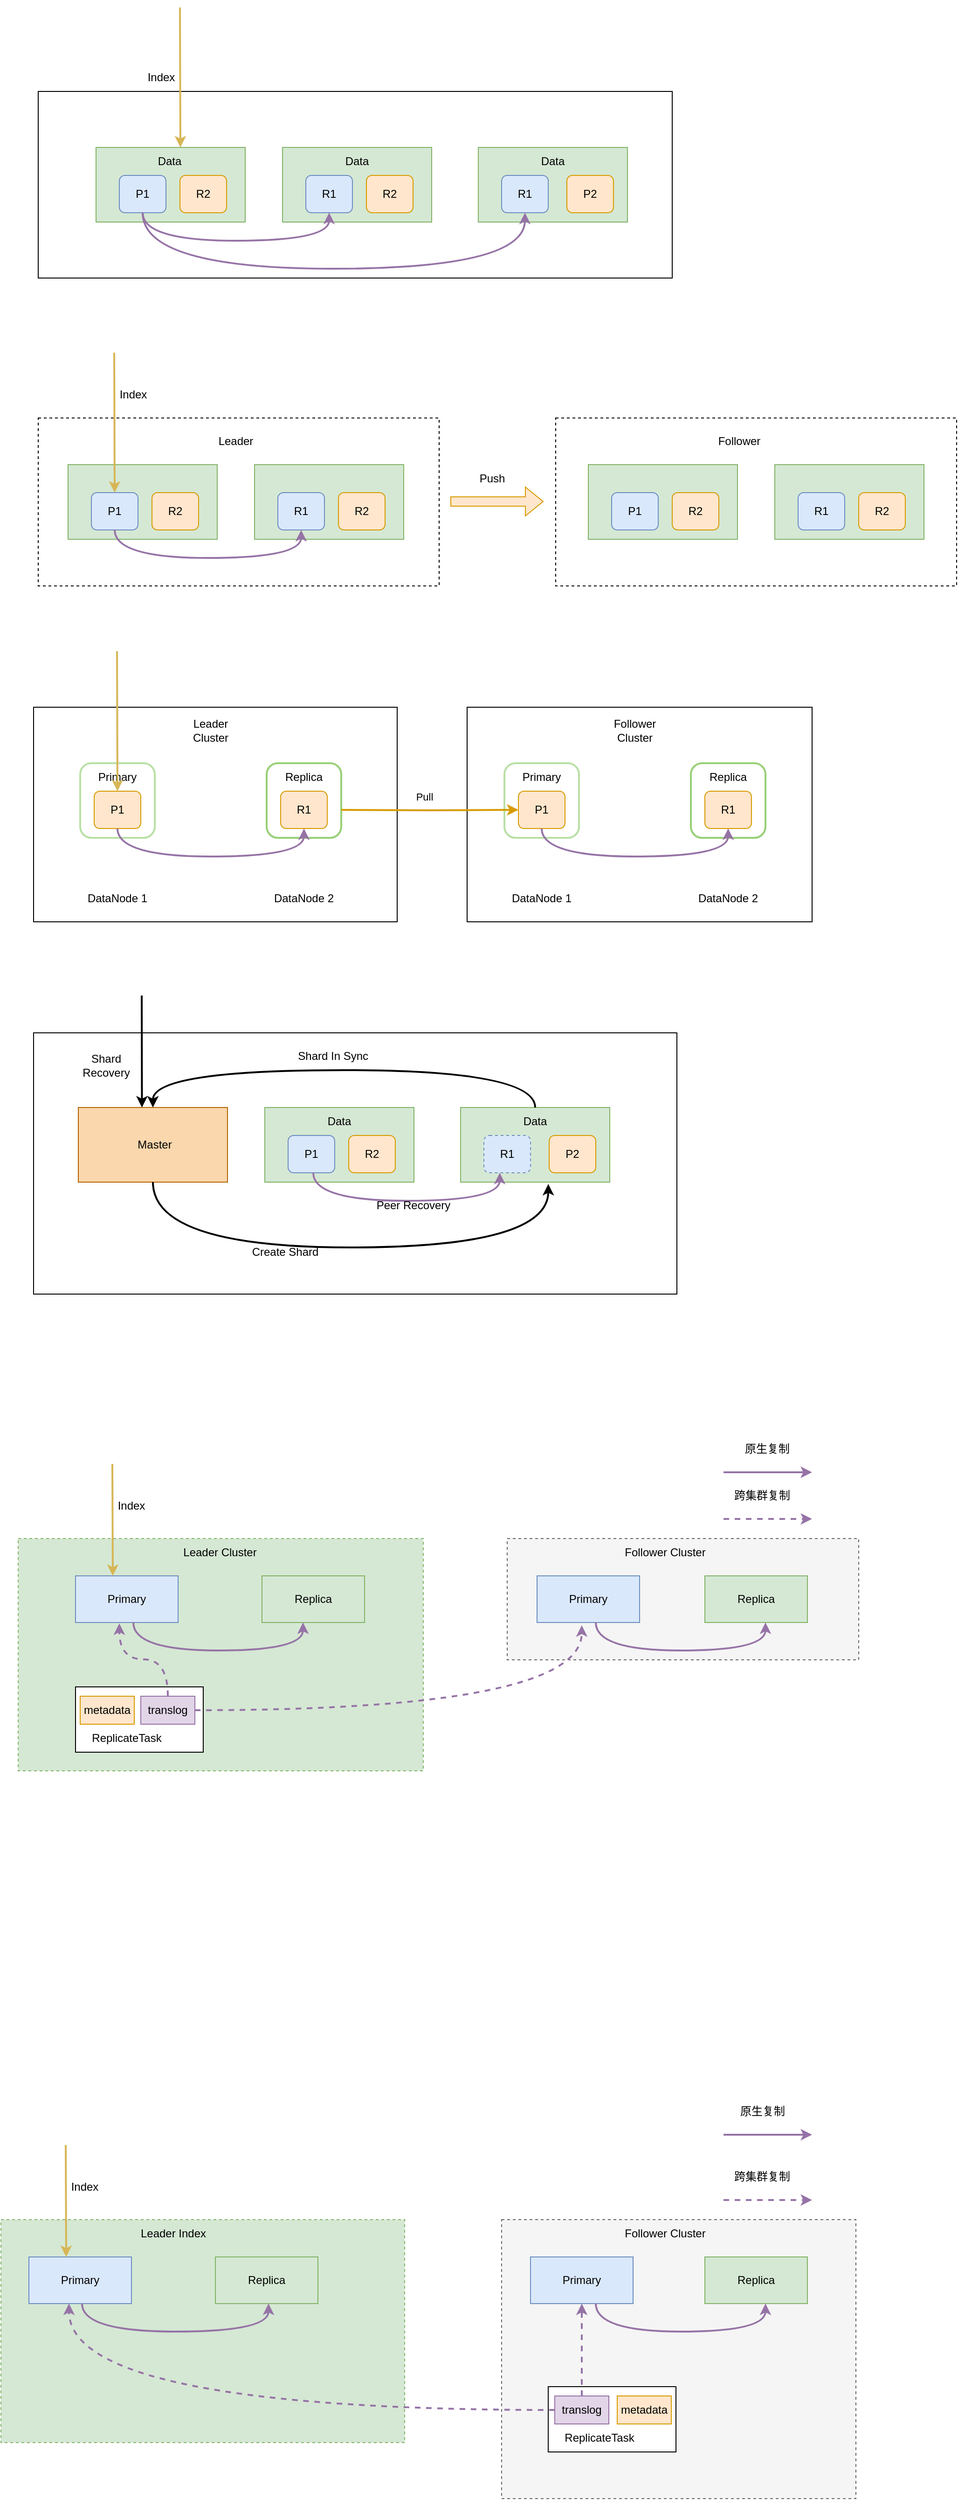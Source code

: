 <mxfile version="21.1.1" type="github">
  <diagram id="AtrstPY0V7HxoUcE3dy3" name="第 1 页">
    <mxGraphModel dx="1434" dy="796" grid="1" gridSize="10" guides="1" tooltips="1" connect="1" arrows="1" fold="1" page="1" pageScale="1" pageWidth="1654" pageHeight="1169" math="0" shadow="0">
      <root>
        <mxCell id="0" />
        <mxCell id="1" parent="0" />
        <mxCell id="Vk5F-5nG-Ed0SxYbWAs5-1" value="" style="rounded=0;whiteSpace=wrap;html=1;dashed=1;fillColor=#d5e8d4;strokeColor=#82b366;" vertex="1" parent="1">
          <mxGeometry x="145.5" y="1751" width="434.5" height="249" as="geometry" />
        </mxCell>
        <mxCell id="CKTPbQGQrNcC_k1f2yZR-48" value="" style="rounded=0;whiteSpace=wrap;html=1;dashed=1;fillColor=#d5e8d4;strokeColor=#82b366;" parent="1" vertex="1">
          <mxGeometry x="127" y="2481" width="433" height="239" as="geometry" />
        </mxCell>
        <mxCell id="CKTPbQGQrNcC_k1f2yZR-24" value="" style="rounded=0;whiteSpace=wrap;html=1;" parent="1" vertex="1">
          <mxGeometry x="207" y="1910" width="137" height="70" as="geometry" />
        </mxCell>
        <mxCell id="0O9efqCw_1QqfNNBije2-1" value="" style="rounded=0;whiteSpace=wrap;html=1;dashed=1;" parent="1" vertex="1">
          <mxGeometry x="722" y="550" width="430" height="180" as="geometry" />
        </mxCell>
        <mxCell id="0O9efqCw_1QqfNNBije2-2" value="" style="rounded=0;whiteSpace=wrap;html=1;dashed=1;" parent="1" vertex="1">
          <mxGeometry x="167" y="550" width="430" height="180" as="geometry" />
        </mxCell>
        <mxCell id="0O9efqCw_1QqfNNBije2-3" value="" style="rounded=0;whiteSpace=wrap;html=1;" parent="1" vertex="1">
          <mxGeometry x="162" y="1209" width="690" height="280" as="geometry" />
        </mxCell>
        <mxCell id="0O9efqCw_1QqfNNBije2-4" value="" style="rounded=0;whiteSpace=wrap;html=1;" parent="1" vertex="1">
          <mxGeometry x="167" y="200" width="680" height="200" as="geometry" />
        </mxCell>
        <mxCell id="0O9efqCw_1QqfNNBije2-5" value="" style="rounded=0;whiteSpace=wrap;html=1;fillColor=#d5e8d4;strokeColor=#82b366;" parent="1" vertex="1">
          <mxGeometry x="639" y="260" width="160" height="80" as="geometry" />
        </mxCell>
        <mxCell id="0O9efqCw_1QqfNNBije2-6" value="" style="rounded=0;whiteSpace=wrap;html=1;fillColor=#d5e8d4;strokeColor=#82b366;" parent="1" vertex="1">
          <mxGeometry x="429" y="260" width="160" height="80" as="geometry" />
        </mxCell>
        <mxCell id="0O9efqCw_1QqfNNBije2-7" value="" style="rounded=0;whiteSpace=wrap;html=1;fillColor=#d5e8d4;strokeColor=#82b366;" parent="1" vertex="1">
          <mxGeometry x="229" y="260" width="160" height="80" as="geometry" />
        </mxCell>
        <mxCell id="0O9efqCw_1QqfNNBije2-8" value="P1" style="rounded=1;whiteSpace=wrap;html=1;fillColor=#dae8fc;strokeColor=#6c8ebf;" parent="1" vertex="1">
          <mxGeometry x="254" y="290" width="50" height="40" as="geometry" />
        </mxCell>
        <mxCell id="0O9efqCw_1QqfNNBije2-9" value="R1" style="rounded=1;whiteSpace=wrap;html=1;fillColor=#dae8fc;strokeColor=#6c8ebf;" parent="1" vertex="1">
          <mxGeometry x="454" y="290" width="50" height="40" as="geometry" />
        </mxCell>
        <mxCell id="0O9efqCw_1QqfNNBije2-10" value="R1" style="rounded=1;whiteSpace=wrap;html=1;fillColor=#dae8fc;strokeColor=#6c8ebf;" parent="1" vertex="1">
          <mxGeometry x="664" y="290" width="50" height="40" as="geometry" />
        </mxCell>
        <mxCell id="0O9efqCw_1QqfNNBije2-11" value="" style="endArrow=classic;html=1;rounded=0;entryX=0.5;entryY=1;entryDx=0;entryDy=0;fillColor=#fff2cc;strokeColor=#d6b656;strokeWidth=2;" parent="1" edge="1">
          <mxGeometry width="50" height="50" relative="1" as="geometry">
            <mxPoint x="319" y="110" as="sourcePoint" />
            <mxPoint x="319.5" y="260" as="targetPoint" />
          </mxGeometry>
        </mxCell>
        <mxCell id="0O9efqCw_1QqfNNBije2-12" style="edgeStyle=orthogonalEdgeStyle;orthogonalLoop=1;jettySize=auto;html=1;exitX=0.5;exitY=1;exitDx=0;exitDy=0;entryX=0.5;entryY=1;entryDx=0;entryDy=0;elbow=vertical;curved=1;fillColor=#e1d5e7;strokeColor=#9673a6;strokeWidth=2;" parent="1" source="0O9efqCw_1QqfNNBije2-8" target="0O9efqCw_1QqfNNBije2-10" edge="1">
          <mxGeometry relative="1" as="geometry">
            <Array as="points">
              <mxPoint x="279" y="390" />
              <mxPoint x="689" y="390" />
            </Array>
          </mxGeometry>
        </mxCell>
        <mxCell id="0O9efqCw_1QqfNNBije2-13" style="edgeStyle=orthogonalEdgeStyle;curved=1;orthogonalLoop=1;jettySize=auto;html=1;exitX=0.5;exitY=1;exitDx=0;exitDy=0;elbow=vertical;fillColor=#e1d5e7;strokeColor=#9673a6;strokeWidth=2;" parent="1" source="0O9efqCw_1QqfNNBije2-8" edge="1">
          <mxGeometry relative="1" as="geometry">
            <mxPoint x="479" y="330" as="targetPoint" />
            <Array as="points">
              <mxPoint x="279" y="360" />
              <mxPoint x="479" y="360" />
            </Array>
          </mxGeometry>
        </mxCell>
        <mxCell id="0O9efqCw_1QqfNNBije2-14" value="" style="rounded=0;whiteSpace=wrap;html=1;strokeWidth=1;" parent="1" vertex="1">
          <mxGeometry x="162" y="860" width="390" height="230" as="geometry" />
        </mxCell>
        <mxCell id="0O9efqCw_1QqfNNBije2-15" value="" style="whiteSpace=wrap;html=1;aspect=fixed;strokeWidth=2;strokeColor=#B9E0A5;rounded=1;" parent="1" vertex="1">
          <mxGeometry x="212" y="920" width="80" height="80" as="geometry" />
        </mxCell>
        <mxCell id="0O9efqCw_1QqfNNBije2-16" value="P1" style="rounded=1;whiteSpace=wrap;html=1;fillColor=#ffe6cc;strokeColor=#d79b00;" parent="1" vertex="1">
          <mxGeometry x="227" y="950" width="50" height="40" as="geometry" />
        </mxCell>
        <mxCell id="0O9efqCw_1QqfNNBije2-17" value="Primary" style="text;html=1;strokeColor=none;fillColor=none;align=center;verticalAlign=middle;whiteSpace=wrap;rounded=0;" parent="1" vertex="1">
          <mxGeometry x="222" y="920" width="60" height="30" as="geometry" />
        </mxCell>
        <mxCell id="0O9efqCw_1QqfNNBije2-18" value="" style="whiteSpace=wrap;html=1;aspect=fixed;rounded=1;strokeWidth=2;strokeColor=#97D077;" parent="1" vertex="1">
          <mxGeometry x="412" y="920" width="80" height="80" as="geometry" />
        </mxCell>
        <mxCell id="0O9efqCw_1QqfNNBije2-19" value="Replica" style="text;html=1;strokeColor=none;fillColor=none;align=center;verticalAlign=middle;whiteSpace=wrap;rounded=0;" parent="1" vertex="1">
          <mxGeometry x="422" y="920" width="60" height="30" as="geometry" />
        </mxCell>
        <mxCell id="0O9efqCw_1QqfNNBije2-20" value="R1" style="rounded=1;whiteSpace=wrap;html=1;fillColor=#ffe6cc;strokeColor=#d79b00;" parent="1" vertex="1">
          <mxGeometry x="427" y="950" width="50" height="40" as="geometry" />
        </mxCell>
        <mxCell id="0O9efqCw_1QqfNNBije2-21" value="" style="endArrow=classic;html=1;rounded=0;entryX=0.5;entryY=1;entryDx=0;entryDy=0;fillColor=#fff2cc;strokeColor=#d6b656;strokeWidth=2;" parent="1" target="0O9efqCw_1QqfNNBije2-17" edge="1">
          <mxGeometry width="50" height="50" relative="1" as="geometry">
            <mxPoint x="251.5" y="800" as="sourcePoint" />
            <mxPoint x="251.5" y="920" as="targetPoint" />
          </mxGeometry>
        </mxCell>
        <mxCell id="0O9efqCw_1QqfNNBije2-22" style="edgeStyle=orthogonalEdgeStyle;curved=1;orthogonalLoop=1;jettySize=auto;html=1;exitX=0.5;exitY=1;exitDx=0;exitDy=0;elbow=vertical;fillColor=#e1d5e7;strokeColor=#9673a6;strokeWidth=2;" parent="1" source="0O9efqCw_1QqfNNBije2-16" edge="1">
          <mxGeometry relative="1" as="geometry">
            <mxPoint x="452" y="990" as="targetPoint" />
            <Array as="points">
              <mxPoint x="252" y="1020" />
              <mxPoint x="452" y="1020" />
            </Array>
          </mxGeometry>
        </mxCell>
        <mxCell id="0O9efqCw_1QqfNNBije2-23" value="DataNode 1" style="text;html=1;strokeColor=none;fillColor=none;align=center;verticalAlign=middle;whiteSpace=wrap;rounded=0;strokeWidth=2;" parent="1" vertex="1">
          <mxGeometry x="212" y="1050" width="80" height="30" as="geometry" />
        </mxCell>
        <mxCell id="0O9efqCw_1QqfNNBije2-24" value="DataNode 2" style="text;html=1;strokeColor=none;fillColor=none;align=center;verticalAlign=middle;whiteSpace=wrap;rounded=0;strokeWidth=2;" parent="1" vertex="1">
          <mxGeometry x="412" y="1050" width="80" height="30" as="geometry" />
        </mxCell>
        <mxCell id="0O9efqCw_1QqfNNBije2-25" value="Leader Cluster" style="text;html=1;strokeColor=none;fillColor=none;align=center;verticalAlign=middle;whiteSpace=wrap;rounded=0;strokeWidth=2;" parent="1" vertex="1">
          <mxGeometry x="322" y="870" width="60" height="30" as="geometry" />
        </mxCell>
        <mxCell id="0O9efqCw_1QqfNNBije2-26" value="" style="rounded=0;whiteSpace=wrap;html=1;strokeWidth=1;" parent="1" vertex="1">
          <mxGeometry x="627" y="860" width="370" height="230" as="geometry" />
        </mxCell>
        <mxCell id="0O9efqCw_1QqfNNBije2-27" value="" style="whiteSpace=wrap;html=1;aspect=fixed;strokeWidth=2;strokeColor=#B9E0A5;rounded=1;" parent="1" vertex="1">
          <mxGeometry x="667" y="920" width="80" height="80" as="geometry" />
        </mxCell>
        <mxCell id="0O9efqCw_1QqfNNBije2-28" value="P1" style="rounded=1;whiteSpace=wrap;html=1;fillColor=#ffe6cc;strokeColor=#d79b00;" parent="1" vertex="1">
          <mxGeometry x="682" y="950" width="50" height="40" as="geometry" />
        </mxCell>
        <mxCell id="0O9efqCw_1QqfNNBije2-29" value="Primary" style="text;html=1;strokeColor=none;fillColor=none;align=center;verticalAlign=middle;whiteSpace=wrap;rounded=0;" parent="1" vertex="1">
          <mxGeometry x="677" y="920" width="60" height="30" as="geometry" />
        </mxCell>
        <mxCell id="0O9efqCw_1QqfNNBije2-30" value="" style="whiteSpace=wrap;html=1;aspect=fixed;rounded=1;strokeWidth=2;strokeColor=#97D077;" parent="1" vertex="1">
          <mxGeometry x="867" y="920" width="80" height="80" as="geometry" />
        </mxCell>
        <mxCell id="0O9efqCw_1QqfNNBije2-31" value="Replica" style="text;html=1;strokeColor=none;fillColor=none;align=center;verticalAlign=middle;whiteSpace=wrap;rounded=0;" parent="1" vertex="1">
          <mxGeometry x="877" y="920" width="60" height="30" as="geometry" />
        </mxCell>
        <mxCell id="0O9efqCw_1QqfNNBije2-32" value="R1" style="rounded=1;whiteSpace=wrap;html=1;fillColor=#ffe6cc;strokeColor=#d79b00;" parent="1" vertex="1">
          <mxGeometry x="882" y="950" width="50" height="40" as="geometry" />
        </mxCell>
        <mxCell id="0O9efqCw_1QqfNNBije2-33" style="edgeStyle=orthogonalEdgeStyle;curved=1;orthogonalLoop=1;jettySize=auto;html=1;exitX=0.5;exitY=1;exitDx=0;exitDy=0;elbow=vertical;fillColor=#e1d5e7;strokeColor=#9673a6;strokeWidth=2;" parent="1" source="0O9efqCw_1QqfNNBije2-28" edge="1">
          <mxGeometry relative="1" as="geometry">
            <mxPoint x="907" y="990" as="targetPoint" />
            <Array as="points">
              <mxPoint x="707" y="1020" />
              <mxPoint x="907" y="1020" />
            </Array>
          </mxGeometry>
        </mxCell>
        <mxCell id="0O9efqCw_1QqfNNBije2-34" value="DataNode 1" style="text;html=1;strokeColor=none;fillColor=none;align=center;verticalAlign=middle;whiteSpace=wrap;rounded=0;strokeWidth=2;" parent="1" vertex="1">
          <mxGeometry x="667" y="1050" width="80" height="30" as="geometry" />
        </mxCell>
        <mxCell id="0O9efqCw_1QqfNNBije2-35" value="DataNode 2" style="text;html=1;strokeColor=none;fillColor=none;align=center;verticalAlign=middle;whiteSpace=wrap;rounded=0;strokeWidth=2;" parent="1" vertex="1">
          <mxGeometry x="867" y="1050" width="80" height="30" as="geometry" />
        </mxCell>
        <mxCell id="0O9efqCw_1QqfNNBije2-36" value="Follower&lt;br&gt;Cluster" style="text;html=1;strokeColor=none;fillColor=none;align=center;verticalAlign=middle;whiteSpace=wrap;rounded=0;strokeWidth=2;" parent="1" vertex="1">
          <mxGeometry x="777" y="870" width="60" height="30" as="geometry" />
        </mxCell>
        <mxCell id="0O9efqCw_1QqfNNBije2-37" style="edgeStyle=orthogonalEdgeStyle;rounded=0;orthogonalLoop=1;jettySize=auto;html=1;exitX=1;exitY=0.5;exitDx=0;exitDy=0;entryX=0;entryY=0.5;entryDx=0;entryDy=0;strokeWidth=2;fillColor=#ffe6cc;strokeColor=#d79b00;" parent="1" target="0O9efqCw_1QqfNNBije2-28" edge="1">
          <mxGeometry relative="1" as="geometry">
            <mxPoint x="492" y="970" as="sourcePoint" />
          </mxGeometry>
        </mxCell>
        <mxCell id="0O9efqCw_1QqfNNBije2-38" value="Pull" style="edgeLabel;html=1;align=center;verticalAlign=middle;resizable=0;points=[];" parent="0O9efqCw_1QqfNNBije2-37" vertex="1" connectable="0">
          <mxGeometry x="-0.116" y="-1" relative="1" as="geometry">
            <mxPoint x="5" y="-16" as="offset" />
          </mxGeometry>
        </mxCell>
        <mxCell id="0O9efqCw_1QqfNNBije2-39" value="R2" style="rounded=1;whiteSpace=wrap;html=1;fillColor=#ffe6cc;strokeColor=#d79b00;" parent="1" vertex="1">
          <mxGeometry x="319" y="290" width="50" height="40" as="geometry" />
        </mxCell>
        <mxCell id="0O9efqCw_1QqfNNBije2-40" value="R2" style="rounded=1;whiteSpace=wrap;html=1;fillColor=#ffe6cc;strokeColor=#d79b00;" parent="1" vertex="1">
          <mxGeometry x="519" y="290" width="50" height="40" as="geometry" />
        </mxCell>
        <mxCell id="0O9efqCw_1QqfNNBije2-41" value="P2" style="rounded=1;whiteSpace=wrap;html=1;fillColor=#ffe6cc;strokeColor=#d79b00;" parent="1" vertex="1">
          <mxGeometry x="734" y="290" width="50" height="40" as="geometry" />
        </mxCell>
        <mxCell id="0O9efqCw_1QqfNNBije2-42" value="Index" style="text;html=1;strokeColor=none;fillColor=none;align=center;verticalAlign=middle;whiteSpace=wrap;rounded=0;" parent="1" vertex="1">
          <mxGeometry x="269" y="170" width="60" height="30" as="geometry" />
        </mxCell>
        <mxCell id="0O9efqCw_1QqfNNBije2-43" value="Data" style="text;html=1;strokeColor=none;fillColor=none;align=center;verticalAlign=middle;whiteSpace=wrap;rounded=0;" parent="1" vertex="1">
          <mxGeometry x="279" y="260" width="58" height="30" as="geometry" />
        </mxCell>
        <mxCell id="0O9efqCw_1QqfNNBije2-44" value="Data" style="text;html=1;strokeColor=none;fillColor=none;align=center;verticalAlign=middle;whiteSpace=wrap;rounded=0;" parent="1" vertex="1">
          <mxGeometry x="479" y="260" width="60" height="30" as="geometry" />
        </mxCell>
        <mxCell id="0O9efqCw_1QqfNNBije2-45" value="Data" style="text;html=1;strokeColor=none;fillColor=none;align=center;verticalAlign=middle;whiteSpace=wrap;rounded=0;" parent="1" vertex="1">
          <mxGeometry x="689" y="260" width="60" height="30" as="geometry" />
        </mxCell>
        <mxCell id="0O9efqCw_1QqfNNBije2-46" value="" style="rounded=0;whiteSpace=wrap;html=1;fillColor=#d5e8d4;strokeColor=#82b366;" parent="1" vertex="1">
          <mxGeometry x="620" y="1289" width="160" height="80" as="geometry" />
        </mxCell>
        <mxCell id="0O9efqCw_1QqfNNBije2-47" value="" style="rounded=0;whiteSpace=wrap;html=1;fillColor=#d5e8d4;strokeColor=#82b366;" parent="1" vertex="1">
          <mxGeometry x="410" y="1289" width="160" height="80" as="geometry" />
        </mxCell>
        <mxCell id="0O9efqCw_1QqfNNBije2-48" value="" style="rounded=0;whiteSpace=wrap;html=1;fillColor=#fad7ac;strokeColor=#b46504;" parent="1" vertex="1">
          <mxGeometry x="210" y="1289" width="160" height="80" as="geometry" />
        </mxCell>
        <mxCell id="0O9efqCw_1QqfNNBije2-49" value="P1" style="rounded=1;whiteSpace=wrap;html=1;fillColor=#dae8fc;strokeColor=#6c8ebf;" parent="1" vertex="1">
          <mxGeometry x="435" y="1319" width="50" height="40" as="geometry" />
        </mxCell>
        <mxCell id="0O9efqCw_1QqfNNBije2-50" value="R1" style="rounded=1;whiteSpace=wrap;html=1;fillColor=#dae8fc;strokeColor=#6c8ebf;dashed=1;" parent="1" vertex="1">
          <mxGeometry x="645" y="1319" width="50" height="40" as="geometry" />
        </mxCell>
        <mxCell id="0O9efqCw_1QqfNNBije2-51" value="" style="endArrow=classic;html=1;rounded=0;fillColor=#fff2cc;strokeColor=#000000;strokeWidth=2;" parent="1" edge="1">
          <mxGeometry width="50" height="50" relative="1" as="geometry">
            <mxPoint x="278" y="1169" as="sourcePoint" />
            <mxPoint x="278.25" y="1289" as="targetPoint" />
          </mxGeometry>
        </mxCell>
        <mxCell id="0O9efqCw_1QqfNNBije2-52" style="edgeStyle=orthogonalEdgeStyle;orthogonalLoop=1;jettySize=auto;html=1;exitX=0.5;exitY=1;exitDx=0;exitDy=0;elbow=vertical;fillColor=#e1d5e7;strokeColor=#000000;strokeWidth=2;entryX=0.588;entryY=1.025;entryDx=0;entryDy=0;entryPerimeter=0;curved=1;" parent="1" source="0O9efqCw_1QqfNNBije2-48" target="0O9efqCw_1QqfNNBije2-46" edge="1">
          <mxGeometry relative="1" as="geometry">
            <mxPoint x="732" y="1459" as="targetPoint" />
            <Array as="points">
              <mxPoint x="290" y="1439" />
              <mxPoint x="714" y="1439" />
            </Array>
            <mxPoint x="292" y="1389" as="sourcePoint" />
          </mxGeometry>
        </mxCell>
        <mxCell id="0O9efqCw_1QqfNNBije2-53" value="R2" style="rounded=1;whiteSpace=wrap;html=1;fillColor=#ffe6cc;strokeColor=#d79b00;" parent="1" vertex="1">
          <mxGeometry x="500" y="1319" width="50" height="40" as="geometry" />
        </mxCell>
        <mxCell id="0O9efqCw_1QqfNNBije2-54" value="P2" style="rounded=1;whiteSpace=wrap;html=1;fillColor=#ffe6cc;strokeColor=#d79b00;" parent="1" vertex="1">
          <mxGeometry x="715" y="1319" width="50" height="40" as="geometry" />
        </mxCell>
        <mxCell id="0O9efqCw_1QqfNNBije2-55" value="Shard Recovery" style="text;html=1;strokeColor=none;fillColor=none;align=center;verticalAlign=middle;whiteSpace=wrap;rounded=0;" parent="1" vertex="1">
          <mxGeometry x="210" y="1229" width="60" height="30" as="geometry" />
        </mxCell>
        <mxCell id="0O9efqCw_1QqfNNBije2-56" value="Master" style="text;html=1;strokeColor=none;fillColor=none;align=center;verticalAlign=middle;whiteSpace=wrap;rounded=0;" parent="1" vertex="1">
          <mxGeometry x="262" y="1314" width="60" height="30" as="geometry" />
        </mxCell>
        <mxCell id="0O9efqCw_1QqfNNBije2-57" value="Data" style="text;html=1;strokeColor=none;fillColor=none;align=center;verticalAlign=middle;whiteSpace=wrap;rounded=0;" parent="1" vertex="1">
          <mxGeometry x="460" y="1289" width="60" height="30" as="geometry" />
        </mxCell>
        <mxCell id="0O9efqCw_1QqfNNBije2-58" style="edgeStyle=orthogonalEdgeStyle;curved=1;rounded=0;orthogonalLoop=1;jettySize=auto;html=1;exitX=0.5;exitY=0;exitDx=0;exitDy=0;entryX=0.5;entryY=0;entryDx=0;entryDy=0;strokeColor=#000000;strokeWidth=2;" parent="1" source="0O9efqCw_1QqfNNBije2-59" target="0O9efqCw_1QqfNNBije2-48" edge="1">
          <mxGeometry relative="1" as="geometry">
            <Array as="points">
              <mxPoint x="700" y="1249" />
              <mxPoint x="290" y="1249" />
            </Array>
          </mxGeometry>
        </mxCell>
        <mxCell id="0O9efqCw_1QqfNNBije2-59" value="Data" style="text;html=1;strokeColor=none;fillColor=none;align=center;verticalAlign=middle;whiteSpace=wrap;rounded=0;" parent="1" vertex="1">
          <mxGeometry x="670" y="1289" width="60" height="30" as="geometry" />
        </mxCell>
        <mxCell id="0O9efqCw_1QqfNNBije2-60" style="edgeStyle=orthogonalEdgeStyle;curved=1;orthogonalLoop=1;jettySize=auto;html=1;exitX=0.5;exitY=1;exitDx=0;exitDy=0;elbow=vertical;fillColor=#e1d5e7;strokeColor=#9673a6;strokeWidth=2;" parent="1" edge="1">
          <mxGeometry relative="1" as="geometry">
            <mxPoint x="662" y="1359" as="targetPoint" />
            <Array as="points">
              <mxPoint x="462" y="1389" />
              <mxPoint x="662" y="1389" />
            </Array>
            <mxPoint x="462" y="1359" as="sourcePoint" />
          </mxGeometry>
        </mxCell>
        <mxCell id="0O9efqCw_1QqfNNBije2-61" value="Create Shard" style="text;html=1;strokeColor=none;fillColor=none;align=center;verticalAlign=middle;whiteSpace=wrap;rounded=0;dashed=1;" parent="1" vertex="1">
          <mxGeometry x="382" y="1429" width="100" height="30" as="geometry" />
        </mxCell>
        <mxCell id="0O9efqCw_1QqfNNBije2-62" value="Shard In Sync&amp;nbsp;" style="text;html=1;strokeColor=none;fillColor=none;align=center;verticalAlign=middle;whiteSpace=wrap;rounded=0;dashed=1;" parent="1" vertex="1">
          <mxGeometry x="435" y="1219" width="100" height="30" as="geometry" />
        </mxCell>
        <mxCell id="0O9efqCw_1QqfNNBije2-63" value="Peer Recovery" style="text;html=1;strokeColor=none;fillColor=none;align=center;verticalAlign=middle;whiteSpace=wrap;rounded=0;dashed=1;" parent="1" vertex="1">
          <mxGeometry x="522" y="1379" width="95" height="30" as="geometry" />
        </mxCell>
        <mxCell id="0O9efqCw_1QqfNNBije2-64" value="" style="rounded=0;whiteSpace=wrap;html=1;fillColor=#d5e8d4;strokeColor=#82b366;" parent="1" vertex="1">
          <mxGeometry x="399" y="600" width="160" height="80" as="geometry" />
        </mxCell>
        <mxCell id="0O9efqCw_1QqfNNBije2-65" value="" style="rounded=0;whiteSpace=wrap;html=1;fillColor=#d5e8d4;strokeColor=#82b366;" parent="1" vertex="1">
          <mxGeometry x="199" y="600" width="160" height="80" as="geometry" />
        </mxCell>
        <mxCell id="0O9efqCw_1QqfNNBije2-66" value="P1" style="rounded=1;whiteSpace=wrap;html=1;fillColor=#dae8fc;strokeColor=#6c8ebf;" parent="1" vertex="1">
          <mxGeometry x="224" y="630" width="50" height="40" as="geometry" />
        </mxCell>
        <mxCell id="0O9efqCw_1QqfNNBije2-67" value="R1" style="rounded=1;whiteSpace=wrap;html=1;fillColor=#dae8fc;strokeColor=#6c8ebf;" parent="1" vertex="1">
          <mxGeometry x="424" y="630" width="50" height="40" as="geometry" />
        </mxCell>
        <mxCell id="0O9efqCw_1QqfNNBije2-68" value="" style="endArrow=classic;html=1;rounded=0;entryX=0.5;entryY=1;entryDx=0;entryDy=0;fillColor=#fff2cc;strokeColor=#d6b656;strokeWidth=2;" parent="1" edge="1">
          <mxGeometry width="50" height="50" relative="1" as="geometry">
            <mxPoint x="248.5" y="480" as="sourcePoint" />
            <mxPoint x="249" y="630" as="targetPoint" />
          </mxGeometry>
        </mxCell>
        <mxCell id="0O9efqCw_1QqfNNBije2-69" style="edgeStyle=orthogonalEdgeStyle;curved=1;orthogonalLoop=1;jettySize=auto;html=1;exitX=0.5;exitY=1;exitDx=0;exitDy=0;elbow=vertical;fillColor=#e1d5e7;strokeColor=#9673a6;strokeWidth=2;" parent="1" source="0O9efqCw_1QqfNNBije2-66" edge="1">
          <mxGeometry relative="1" as="geometry">
            <mxPoint x="449" y="670" as="targetPoint" />
            <Array as="points">
              <mxPoint x="249" y="700" />
              <mxPoint x="449" y="700" />
            </Array>
          </mxGeometry>
        </mxCell>
        <mxCell id="0O9efqCw_1QqfNNBije2-70" value="R2" style="rounded=1;whiteSpace=wrap;html=1;fillColor=#ffe6cc;strokeColor=#d79b00;" parent="1" vertex="1">
          <mxGeometry x="289" y="630" width="50" height="40" as="geometry" />
        </mxCell>
        <mxCell id="0O9efqCw_1QqfNNBije2-71" value="R2" style="rounded=1;whiteSpace=wrap;html=1;fillColor=#ffe6cc;strokeColor=#d79b00;" parent="1" vertex="1">
          <mxGeometry x="489" y="630" width="50" height="40" as="geometry" />
        </mxCell>
        <mxCell id="0O9efqCw_1QqfNNBije2-72" value="Index" style="text;html=1;strokeColor=none;fillColor=none;align=center;verticalAlign=middle;whiteSpace=wrap;rounded=0;" parent="1" vertex="1">
          <mxGeometry x="239" y="510" width="60" height="30" as="geometry" />
        </mxCell>
        <mxCell id="0O9efqCw_1QqfNNBije2-73" value="" style="rounded=0;whiteSpace=wrap;html=1;fillColor=#d5e8d4;strokeColor=#82b366;" parent="1" vertex="1">
          <mxGeometry x="957" y="600" width="160" height="80" as="geometry" />
        </mxCell>
        <mxCell id="0O9efqCw_1QqfNNBije2-74" value="" style="rounded=0;whiteSpace=wrap;html=1;fillColor=#d5e8d4;strokeColor=#82b366;" parent="1" vertex="1">
          <mxGeometry x="757" y="600" width="160" height="80" as="geometry" />
        </mxCell>
        <mxCell id="0O9efqCw_1QqfNNBije2-75" value="P1" style="rounded=1;whiteSpace=wrap;html=1;fillColor=#dae8fc;strokeColor=#6c8ebf;" parent="1" vertex="1">
          <mxGeometry x="782" y="630" width="50" height="40" as="geometry" />
        </mxCell>
        <mxCell id="0O9efqCw_1QqfNNBije2-76" value="R1" style="rounded=1;whiteSpace=wrap;html=1;fillColor=#dae8fc;strokeColor=#6c8ebf;" parent="1" vertex="1">
          <mxGeometry x="982" y="630" width="50" height="40" as="geometry" />
        </mxCell>
        <mxCell id="0O9efqCw_1QqfNNBije2-77" value="R2" style="rounded=1;whiteSpace=wrap;html=1;fillColor=#ffe6cc;strokeColor=#d79b00;" parent="1" vertex="1">
          <mxGeometry x="847" y="630" width="50" height="40" as="geometry" />
        </mxCell>
        <mxCell id="0O9efqCw_1QqfNNBije2-78" value="R2" style="rounded=1;whiteSpace=wrap;html=1;fillColor=#ffe6cc;strokeColor=#d79b00;" parent="1" vertex="1">
          <mxGeometry x="1047" y="630" width="50" height="40" as="geometry" />
        </mxCell>
        <mxCell id="0O9efqCw_1QqfNNBije2-79" value="Leader" style="text;html=1;strokeColor=none;fillColor=none;align=center;verticalAlign=middle;whiteSpace=wrap;rounded=0;dashed=1;" parent="1" vertex="1">
          <mxGeometry x="349" y="560" width="60" height="30" as="geometry" />
        </mxCell>
        <mxCell id="0O9efqCw_1QqfNNBije2-80" value="" style="shape=flexArrow;endArrow=classic;html=1;rounded=0;fillColor=#ffe6cc;strokeColor=#d79b00;" parent="1" edge="1">
          <mxGeometry width="50" height="50" relative="1" as="geometry">
            <mxPoint x="609" y="639.5" as="sourcePoint" />
            <mxPoint x="709" y="639.5" as="targetPoint" />
          </mxGeometry>
        </mxCell>
        <mxCell id="0O9efqCw_1QqfNNBije2-81" value="Follower" style="text;html=1;strokeColor=none;fillColor=none;align=center;verticalAlign=middle;whiteSpace=wrap;rounded=0;dashed=1;" parent="1" vertex="1">
          <mxGeometry x="889" y="560" width="60" height="30" as="geometry" />
        </mxCell>
        <mxCell id="0O9efqCw_1QqfNNBije2-82" value="Push" style="text;html=1;strokeColor=none;fillColor=none;align=center;verticalAlign=middle;whiteSpace=wrap;rounded=0;dashed=1;" parent="1" vertex="1">
          <mxGeometry x="624" y="600" width="60" height="30" as="geometry" />
        </mxCell>
        <mxCell id="0O9efqCw_1QqfNNBije2-83" value="" style="rounded=0;whiteSpace=wrap;html=1;dashed=1;fillColor=#f5f5f5;fontColor=#333333;strokeColor=#666666;" parent="1" vertex="1">
          <mxGeometry x="670" y="1751" width="377" height="130" as="geometry" />
        </mxCell>
        <mxCell id="0O9efqCw_1QqfNNBije2-85" value="Replica" style="rounded=0;whiteSpace=wrap;html=1;fillColor=#d5e8d4;strokeColor=#82b366;" parent="1" vertex="1">
          <mxGeometry x="407" y="1791" width="110" height="50" as="geometry" />
        </mxCell>
        <mxCell id="CKTPbQGQrNcC_k1f2yZR-35" style="edgeStyle=orthogonalEdgeStyle;orthogonalLoop=1;jettySize=auto;html=1;exitX=0.5;exitY=0;exitDx=0;exitDy=0;entryX=0.427;entryY=1.02;entryDx=0;entryDy=0;curved=1;strokeWidth=2;entryPerimeter=0;strokeColor=#9673A6;dashed=1;" parent="1" source="CKTPbQGQrNcC_k1f2yZR-23" target="0O9efqCw_1QqfNNBije2-86" edge="1">
          <mxGeometry relative="1" as="geometry" />
        </mxCell>
        <mxCell id="0O9efqCw_1QqfNNBije2-86" value="Primary" style="rounded=0;whiteSpace=wrap;html=1;fillColor=#dae8fc;strokeColor=#6c8ebf;" parent="1" vertex="1">
          <mxGeometry x="207" y="1791" width="110" height="50" as="geometry" />
        </mxCell>
        <mxCell id="0O9efqCw_1QqfNNBije2-87" value="" style="endArrow=classic;html=1;rounded=0;fillColor=#fff2cc;strokeColor=#d6b656;strokeWidth=2;" parent="1" edge="1">
          <mxGeometry width="50" height="50" relative="1" as="geometry">
            <mxPoint x="246.5" y="1671" as="sourcePoint" />
            <mxPoint x="247" y="1791" as="targetPoint" />
          </mxGeometry>
        </mxCell>
        <mxCell id="0O9efqCw_1QqfNNBije2-89" value="Index" style="text;html=1;strokeColor=none;fillColor=none;align=center;verticalAlign=middle;whiteSpace=wrap;rounded=0;" parent="1" vertex="1">
          <mxGeometry x="237" y="1701" width="60" height="30" as="geometry" />
        </mxCell>
        <mxCell id="0O9efqCw_1QqfNNBije2-90" value="Leader Cluster" style="text;html=1;strokeColor=none;fillColor=none;align=center;verticalAlign=middle;whiteSpace=wrap;rounded=0;dashed=1;" parent="1" vertex="1">
          <mxGeometry x="317" y="1751" width="90" height="30" as="geometry" />
        </mxCell>
        <mxCell id="0O9efqCw_1QqfNNBije2-92" value="Follower Cluster" style="text;html=1;strokeColor=none;fillColor=none;align=center;verticalAlign=middle;whiteSpace=wrap;rounded=0;dashed=1;" parent="1" vertex="1">
          <mxGeometry x="792" y="1751" width="95" height="30" as="geometry" />
        </mxCell>
        <mxCell id="0O9efqCw_1QqfNNBije2-94" value="Primary" style="rounded=0;whiteSpace=wrap;html=1;fillColor=#dae8fc;strokeColor=#6c8ebf;" parent="1" vertex="1">
          <mxGeometry x="702" y="1791" width="110" height="50" as="geometry" />
        </mxCell>
        <mxCell id="0O9efqCw_1QqfNNBije2-95" value="Replica" style="rounded=0;whiteSpace=wrap;html=1;fillColor=#d5e8d4;strokeColor=#82b366;" parent="1" vertex="1">
          <mxGeometry x="882" y="1791" width="110" height="50" as="geometry" />
        </mxCell>
        <mxCell id="0O9efqCw_1QqfNNBije2-97" style="orthogonalLoop=1;jettySize=auto;html=1;elbow=vertical;fillColor=#e1d5e7;strokeColor=#9673a6;strokeWidth=2;" parent="1" edge="1">
          <mxGeometry relative="1" as="geometry">
            <mxPoint x="997" y="1680" as="targetPoint" />
            <mxPoint x="902" y="1680" as="sourcePoint" />
          </mxGeometry>
        </mxCell>
        <mxCell id="0O9efqCw_1QqfNNBije2-98" style="orthogonalLoop=1;jettySize=auto;html=1;elbow=vertical;fillColor=#e1d5e7;strokeColor=#9673a6;strokeWidth=2;dashed=1;" parent="1" edge="1">
          <mxGeometry relative="1" as="geometry">
            <mxPoint x="997" y="1730" as="targetPoint" />
            <mxPoint x="902" y="1730" as="sourcePoint" />
          </mxGeometry>
        </mxCell>
        <mxCell id="0O9efqCw_1QqfNNBije2-99" value="原生复制" style="text;html=1;strokeColor=none;fillColor=none;align=center;verticalAlign=middle;whiteSpace=wrap;rounded=0;dashed=1;" parent="1" vertex="1">
          <mxGeometry x="919" y="1640" width="60" height="30" as="geometry" />
        </mxCell>
        <mxCell id="0O9efqCw_1QqfNNBije2-100" value="跨集群复制" style="text;html=1;strokeColor=none;fillColor=none;align=center;verticalAlign=middle;whiteSpace=wrap;rounded=0;dashed=1;" parent="1" vertex="1">
          <mxGeometry x="905" y="1690" width="77" height="30" as="geometry" />
        </mxCell>
        <mxCell id="0O9efqCw_1QqfNNBije2-120" style="orthogonalLoop=1;jettySize=auto;html=1;exitX=0.5;exitY=1;exitDx=0;exitDy=0;elbow=vertical;fillColor=#e1d5e7;strokeColor=#9673a6;strokeWidth=2;edgeStyle=orthogonalEdgeStyle;curved=1;" parent="1" edge="1">
          <mxGeometry relative="1" as="geometry">
            <mxPoint x="947" y="1841" as="targetPoint" />
            <Array as="points">
              <mxPoint x="765" y="1871" />
              <mxPoint x="947" y="1871" />
            </Array>
            <mxPoint x="765" y="1841" as="sourcePoint" />
          </mxGeometry>
        </mxCell>
        <mxCell id="CKTPbQGQrNcC_k1f2yZR-1" value="" style="rounded=0;whiteSpace=wrap;html=1;dashed=1;fillColor=#f5f5f5;fontColor=#333333;strokeColor=#666666;" parent="1" vertex="1">
          <mxGeometry x="664" y="2481" width="380" height="299" as="geometry" />
        </mxCell>
        <mxCell id="CKTPbQGQrNcC_k1f2yZR-3" value="Replica" style="rounded=0;whiteSpace=wrap;html=1;fillColor=#d5e8d4;strokeColor=#82b366;" parent="1" vertex="1">
          <mxGeometry x="357" y="2521" width="110" height="50" as="geometry" />
        </mxCell>
        <mxCell id="CKTPbQGQrNcC_k1f2yZR-4" value="Primary" style="rounded=0;whiteSpace=wrap;html=1;fillColor=#dae8fc;strokeColor=#6c8ebf;" parent="1" vertex="1">
          <mxGeometry x="157" y="2521" width="110" height="50" as="geometry" />
        </mxCell>
        <mxCell id="CKTPbQGQrNcC_k1f2yZR-5" value="" style="endArrow=classic;html=1;rounded=0;fillColor=#fff2cc;strokeColor=#d6b656;strokeWidth=2;" parent="1" edge="1">
          <mxGeometry width="50" height="50" relative="1" as="geometry">
            <mxPoint x="196.5" y="2401" as="sourcePoint" />
            <mxPoint x="197" y="2521" as="targetPoint" />
          </mxGeometry>
        </mxCell>
        <mxCell id="CKTPbQGQrNcC_k1f2yZR-6" style="edgeStyle=orthogonalEdgeStyle;curved=1;orthogonalLoop=1;jettySize=auto;html=1;exitX=0.5;exitY=1;exitDx=0;exitDy=0;elbow=vertical;fillColor=#e1d5e7;strokeColor=#9673a6;strokeWidth=2;" parent="1" edge="1">
          <mxGeometry relative="1" as="geometry">
            <mxPoint x="414" y="2571" as="targetPoint" />
            <Array as="points">
              <mxPoint x="214" y="2601" />
              <mxPoint x="414" y="2601" />
            </Array>
            <mxPoint x="214" y="2571" as="sourcePoint" />
          </mxGeometry>
        </mxCell>
        <mxCell id="CKTPbQGQrNcC_k1f2yZR-7" value="Index" style="text;html=1;strokeColor=none;fillColor=none;align=center;verticalAlign=middle;whiteSpace=wrap;rounded=0;" parent="1" vertex="1">
          <mxGeometry x="187" y="2431" width="60" height="30" as="geometry" />
        </mxCell>
        <mxCell id="CKTPbQGQrNcC_k1f2yZR-8" value="Leader Index" style="text;html=1;strokeColor=none;fillColor=none;align=center;verticalAlign=middle;whiteSpace=wrap;rounded=0;dashed=1;" parent="1" vertex="1">
          <mxGeometry x="267" y="2481" width="90" height="30" as="geometry" />
        </mxCell>
        <mxCell id="CKTPbQGQrNcC_k1f2yZR-10" value="Follower Cluster" style="text;html=1;strokeColor=none;fillColor=none;align=center;verticalAlign=middle;whiteSpace=wrap;rounded=0;dashed=1;" parent="1" vertex="1">
          <mxGeometry x="792" y="2481" width="95" height="30" as="geometry" />
        </mxCell>
        <mxCell id="CKTPbQGQrNcC_k1f2yZR-12" value="Primary" style="rounded=0;whiteSpace=wrap;html=1;fillColor=#dae8fc;strokeColor=#6c8ebf;" parent="1" vertex="1">
          <mxGeometry x="695" y="2521" width="110" height="50" as="geometry" />
        </mxCell>
        <mxCell id="CKTPbQGQrNcC_k1f2yZR-13" value="Replica" style="rounded=0;whiteSpace=wrap;html=1;fillColor=#d5e8d4;strokeColor=#82b366;" parent="1" vertex="1">
          <mxGeometry x="882" y="2521" width="110" height="50" as="geometry" />
        </mxCell>
        <mxCell id="CKTPbQGQrNcC_k1f2yZR-15" style="orthogonalLoop=1;jettySize=auto;html=1;elbow=vertical;fillColor=#e1d5e7;strokeColor=#9673a6;strokeWidth=2;" parent="1" edge="1">
          <mxGeometry relative="1" as="geometry">
            <mxPoint x="997" y="2390" as="targetPoint" />
            <mxPoint x="902" y="2390" as="sourcePoint" />
          </mxGeometry>
        </mxCell>
        <mxCell id="CKTPbQGQrNcC_k1f2yZR-16" style="orthogonalLoop=1;jettySize=auto;html=1;elbow=vertical;fillColor=#e1d5e7;strokeColor=#9673a6;strokeWidth=2;dashed=1;" parent="1" edge="1">
          <mxGeometry relative="1" as="geometry">
            <mxPoint x="997" y="2460" as="targetPoint" />
            <mxPoint x="902" y="2460" as="sourcePoint" />
          </mxGeometry>
        </mxCell>
        <mxCell id="CKTPbQGQrNcC_k1f2yZR-17" value="原生复制" style="text;html=1;strokeColor=none;fillColor=none;align=center;verticalAlign=middle;whiteSpace=wrap;rounded=0;dashed=1;" parent="1" vertex="1">
          <mxGeometry x="913.5" y="2350" width="60" height="30" as="geometry" />
        </mxCell>
        <mxCell id="CKTPbQGQrNcC_k1f2yZR-18" value="跨集群复制" style="text;html=1;strokeColor=none;fillColor=none;align=center;verticalAlign=middle;whiteSpace=wrap;rounded=0;dashed=1;" parent="1" vertex="1">
          <mxGeometry x="905" y="2420" width="77" height="30" as="geometry" />
        </mxCell>
        <mxCell id="CKTPbQGQrNcC_k1f2yZR-19" style="orthogonalLoop=1;jettySize=auto;html=1;exitX=0.5;exitY=1;exitDx=0;exitDy=0;elbow=vertical;fillColor=#e1d5e7;strokeColor=#9673a6;strokeWidth=2;edgeStyle=orthogonalEdgeStyle;curved=1;" parent="1" edge="1">
          <mxGeometry relative="1" as="geometry">
            <mxPoint x="947" y="2571" as="targetPoint" />
            <Array as="points">
              <mxPoint x="765" y="2601" />
              <mxPoint x="947" y="2601" />
            </Array>
            <mxPoint x="765" y="2571" as="sourcePoint" />
          </mxGeometry>
        </mxCell>
        <mxCell id="CKTPbQGQrNcC_k1f2yZR-20" value="metadata" style="rounded=0;whiteSpace=wrap;html=1;fillColor=#ffe6cc;strokeColor=#d79b00;" parent="1" vertex="1">
          <mxGeometry x="212" y="1920" width="58" height="30" as="geometry" />
        </mxCell>
        <mxCell id="CKTPbQGQrNcC_k1f2yZR-27" style="edgeStyle=orthogonalEdgeStyle;orthogonalLoop=1;jettySize=auto;html=1;exitX=1;exitY=0.5;exitDx=0;exitDy=0;entryX=0.436;entryY=1.06;entryDx=0;entryDy=0;curved=1;strokeWidth=2;strokeColor=#9673A6;entryPerimeter=0;dashed=1;" parent="1" source="CKTPbQGQrNcC_k1f2yZR-23" target="0O9efqCw_1QqfNNBije2-94" edge="1">
          <mxGeometry relative="1" as="geometry" />
        </mxCell>
        <mxCell id="CKTPbQGQrNcC_k1f2yZR-23" value="translog" style="rounded=0;whiteSpace=wrap;html=1;fillColor=#e1d5e7;strokeColor=#9673a6;" parent="1" vertex="1">
          <mxGeometry x="277" y="1920" width="58" height="30" as="geometry" />
        </mxCell>
        <mxCell id="CKTPbQGQrNcC_k1f2yZR-32" value="ReplicateTask" style="text;html=1;strokeColor=none;fillColor=none;align=center;verticalAlign=middle;whiteSpace=wrap;rounded=0;" parent="1" vertex="1">
          <mxGeometry x="232" y="1950" width="60" height="30" as="geometry" />
        </mxCell>
        <mxCell id="CKTPbQGQrNcC_k1f2yZR-34" style="orthogonalLoop=1;jettySize=auto;html=1;exitX=0.5;exitY=1;exitDx=0;exitDy=0;elbow=vertical;fillColor=#e1d5e7;strokeColor=#9673a6;strokeWidth=2;edgeStyle=orthogonalEdgeStyle;curved=1;" parent="1" edge="1">
          <mxGeometry relative="1" as="geometry">
            <mxPoint x="451" y="1841" as="targetPoint" />
            <Array as="points">
              <mxPoint x="269" y="1871" />
              <mxPoint x="451" y="1871" />
            </Array>
            <mxPoint x="269" y="1841" as="sourcePoint" />
          </mxGeometry>
        </mxCell>
        <mxCell id="CKTPbQGQrNcC_k1f2yZR-37" value="" style="rounded=0;whiteSpace=wrap;html=1;" parent="1" vertex="1">
          <mxGeometry x="714" y="2660" width="137" height="70" as="geometry" />
        </mxCell>
        <mxCell id="CKTPbQGQrNcC_k1f2yZR-38" value="metadata" style="rounded=0;whiteSpace=wrap;html=1;fillColor=#ffe6cc;strokeColor=#d79b00;" parent="1" vertex="1">
          <mxGeometry x="788" y="2670" width="58" height="30" as="geometry" />
        </mxCell>
        <mxCell id="CKTPbQGQrNcC_k1f2yZR-41" style="edgeStyle=orthogonalEdgeStyle;orthogonalLoop=1;jettySize=auto;html=1;exitX=0;exitY=0.5;exitDx=0;exitDy=0;entryX=0.391;entryY=1;entryDx=0;entryDy=0;curved=1;entryPerimeter=0;strokeWidth=2;strokeColor=#9673A6;dashed=1;" parent="1" source="CKTPbQGQrNcC_k1f2yZR-39" target="CKTPbQGQrNcC_k1f2yZR-4" edge="1">
          <mxGeometry relative="1" as="geometry" />
        </mxCell>
        <mxCell id="CKTPbQGQrNcC_k1f2yZR-47" style="edgeStyle=orthogonalEdgeStyle;orthogonalLoop=1;jettySize=auto;html=1;exitX=0.5;exitY=0;exitDx=0;exitDy=0;entryX=0.5;entryY=1;entryDx=0;entryDy=0;curved=1;dashed=1;strokeWidth=2;strokeColor=#9673A6;" parent="1" source="CKTPbQGQrNcC_k1f2yZR-39" target="CKTPbQGQrNcC_k1f2yZR-12" edge="1">
          <mxGeometry relative="1" as="geometry" />
        </mxCell>
        <mxCell id="CKTPbQGQrNcC_k1f2yZR-39" value="translog" style="rounded=0;whiteSpace=wrap;html=1;fillColor=#e1d5e7;strokeColor=#9673a6;" parent="1" vertex="1">
          <mxGeometry x="721" y="2670" width="58" height="30" as="geometry" />
        </mxCell>
        <mxCell id="CKTPbQGQrNcC_k1f2yZR-40" value="ReplicateTask" style="text;html=1;strokeColor=none;fillColor=none;align=center;verticalAlign=middle;whiteSpace=wrap;rounded=0;" parent="1" vertex="1">
          <mxGeometry x="739" y="2700" width="60" height="30" as="geometry" />
        </mxCell>
      </root>
    </mxGraphModel>
  </diagram>
</mxfile>
